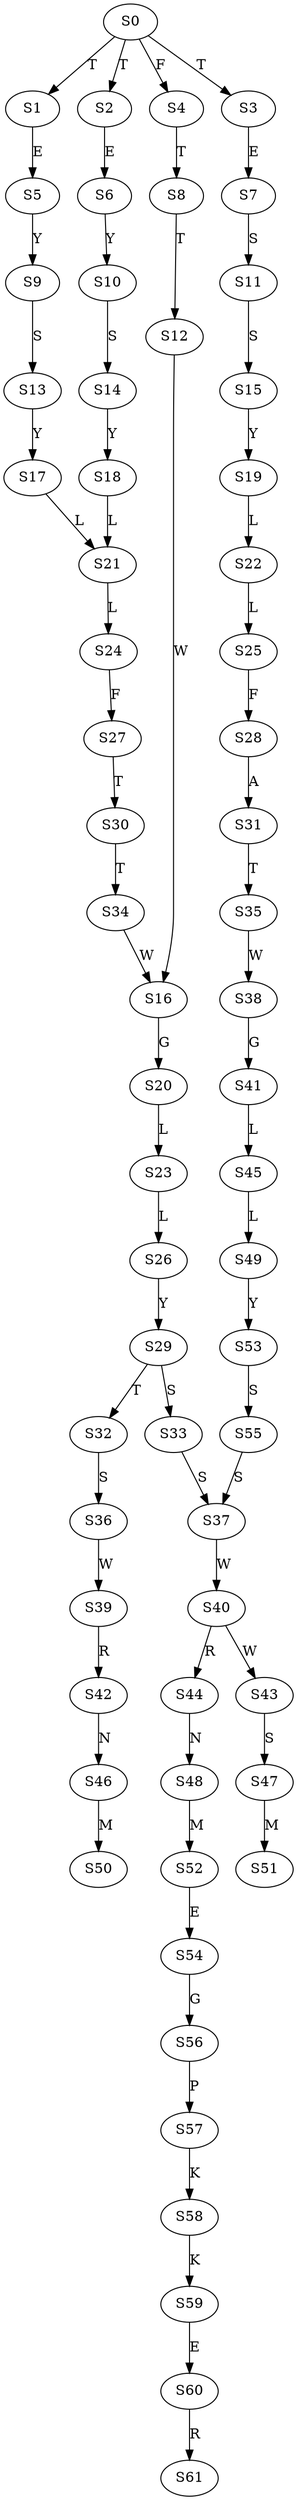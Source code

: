 strict digraph  {
	S0 -> S1 [ label = T ];
	S0 -> S2 [ label = T ];
	S0 -> S3 [ label = T ];
	S0 -> S4 [ label = F ];
	S1 -> S5 [ label = E ];
	S2 -> S6 [ label = E ];
	S3 -> S7 [ label = E ];
	S4 -> S8 [ label = T ];
	S5 -> S9 [ label = Y ];
	S6 -> S10 [ label = Y ];
	S7 -> S11 [ label = S ];
	S8 -> S12 [ label = T ];
	S9 -> S13 [ label = S ];
	S10 -> S14 [ label = S ];
	S11 -> S15 [ label = S ];
	S12 -> S16 [ label = W ];
	S13 -> S17 [ label = Y ];
	S14 -> S18 [ label = Y ];
	S15 -> S19 [ label = Y ];
	S16 -> S20 [ label = G ];
	S17 -> S21 [ label = L ];
	S18 -> S21 [ label = L ];
	S19 -> S22 [ label = L ];
	S20 -> S23 [ label = L ];
	S21 -> S24 [ label = L ];
	S22 -> S25 [ label = L ];
	S23 -> S26 [ label = L ];
	S24 -> S27 [ label = F ];
	S25 -> S28 [ label = F ];
	S26 -> S29 [ label = Y ];
	S27 -> S30 [ label = T ];
	S28 -> S31 [ label = A ];
	S29 -> S32 [ label = T ];
	S29 -> S33 [ label = S ];
	S30 -> S34 [ label = T ];
	S31 -> S35 [ label = T ];
	S32 -> S36 [ label = S ];
	S33 -> S37 [ label = S ];
	S34 -> S16 [ label = W ];
	S35 -> S38 [ label = W ];
	S36 -> S39 [ label = W ];
	S37 -> S40 [ label = W ];
	S38 -> S41 [ label = G ];
	S39 -> S42 [ label = R ];
	S40 -> S43 [ label = W ];
	S40 -> S44 [ label = R ];
	S41 -> S45 [ label = L ];
	S42 -> S46 [ label = N ];
	S43 -> S47 [ label = S ];
	S44 -> S48 [ label = N ];
	S45 -> S49 [ label = L ];
	S46 -> S50 [ label = M ];
	S47 -> S51 [ label = M ];
	S48 -> S52 [ label = M ];
	S49 -> S53 [ label = Y ];
	S52 -> S54 [ label = E ];
	S53 -> S55 [ label = S ];
	S54 -> S56 [ label = G ];
	S55 -> S37 [ label = S ];
	S56 -> S57 [ label = P ];
	S57 -> S58 [ label = K ];
	S58 -> S59 [ label = K ];
	S59 -> S60 [ label = E ];
	S60 -> S61 [ label = R ];
}
